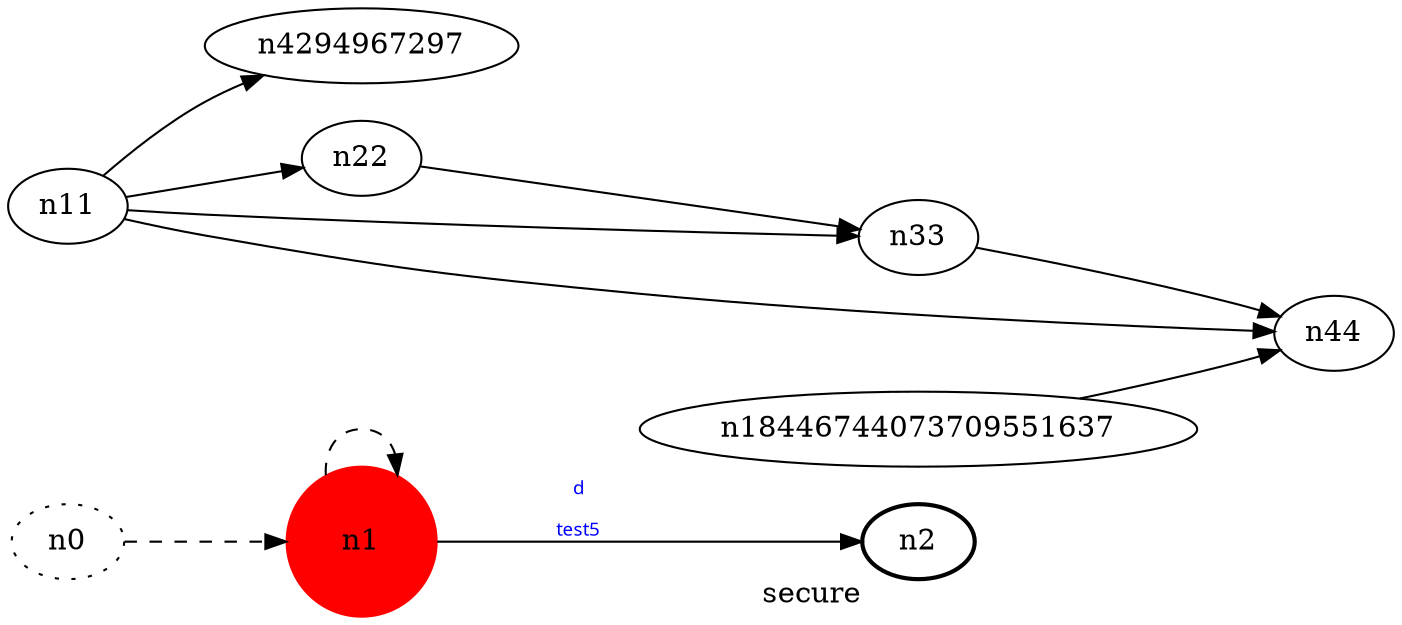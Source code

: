 digraph test5 {
	rankdir=LR;
	fontcolor=blue; /* c0; c1; c0 -- c1 */
	n0 [style=dotted, fillcolor="#123456"]; // c2; c3; c2 -- c3
	n1 [height=1, width=1, color=red, style=filled];
	n2 [style=bold, xlabel="secure"];
	n0 -> n1 -> n1[style=dashed];
	n1 -> n2 [fontname="comic sans", label="d\n\l\G", fontcolor=blue, fontsize=9];
	n11 -> n4294967297;
	n11 -> n22;
	n11 -> n33;
	n11 -> n44;
	n22 -> n33;
	n18446744073709551637 -> n44;
	n33 -> n44;
}
